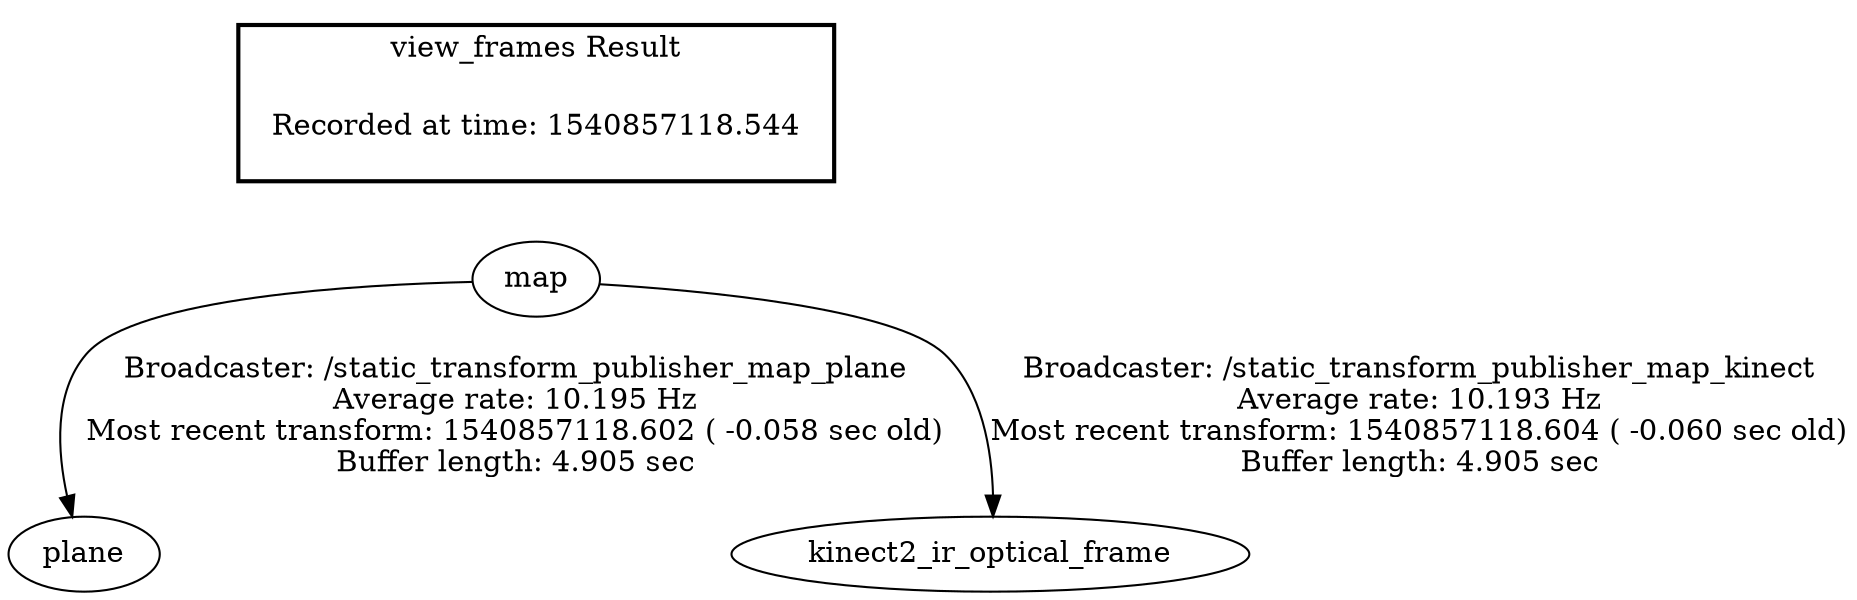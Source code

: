digraph G {
"map" -> "plane"[label="Broadcaster: /static_transform_publisher_map_plane\nAverage rate: 10.195 Hz\nMost recent transform: 1540857118.602 ( -0.058 sec old)\nBuffer length: 4.905 sec\n"];
"map" -> "kinect2_ir_optical_frame"[label="Broadcaster: /static_transform_publisher_map_kinect\nAverage rate: 10.193 Hz\nMost recent transform: 1540857118.604 ( -0.060 sec old)\nBuffer length: 4.905 sec\n"];
edge [style=invis];
 subgraph cluster_legend { style=bold; color=black; label ="view_frames Result";
"Recorded at time: 1540857118.544"[ shape=plaintext ] ;
 }->"map";
}